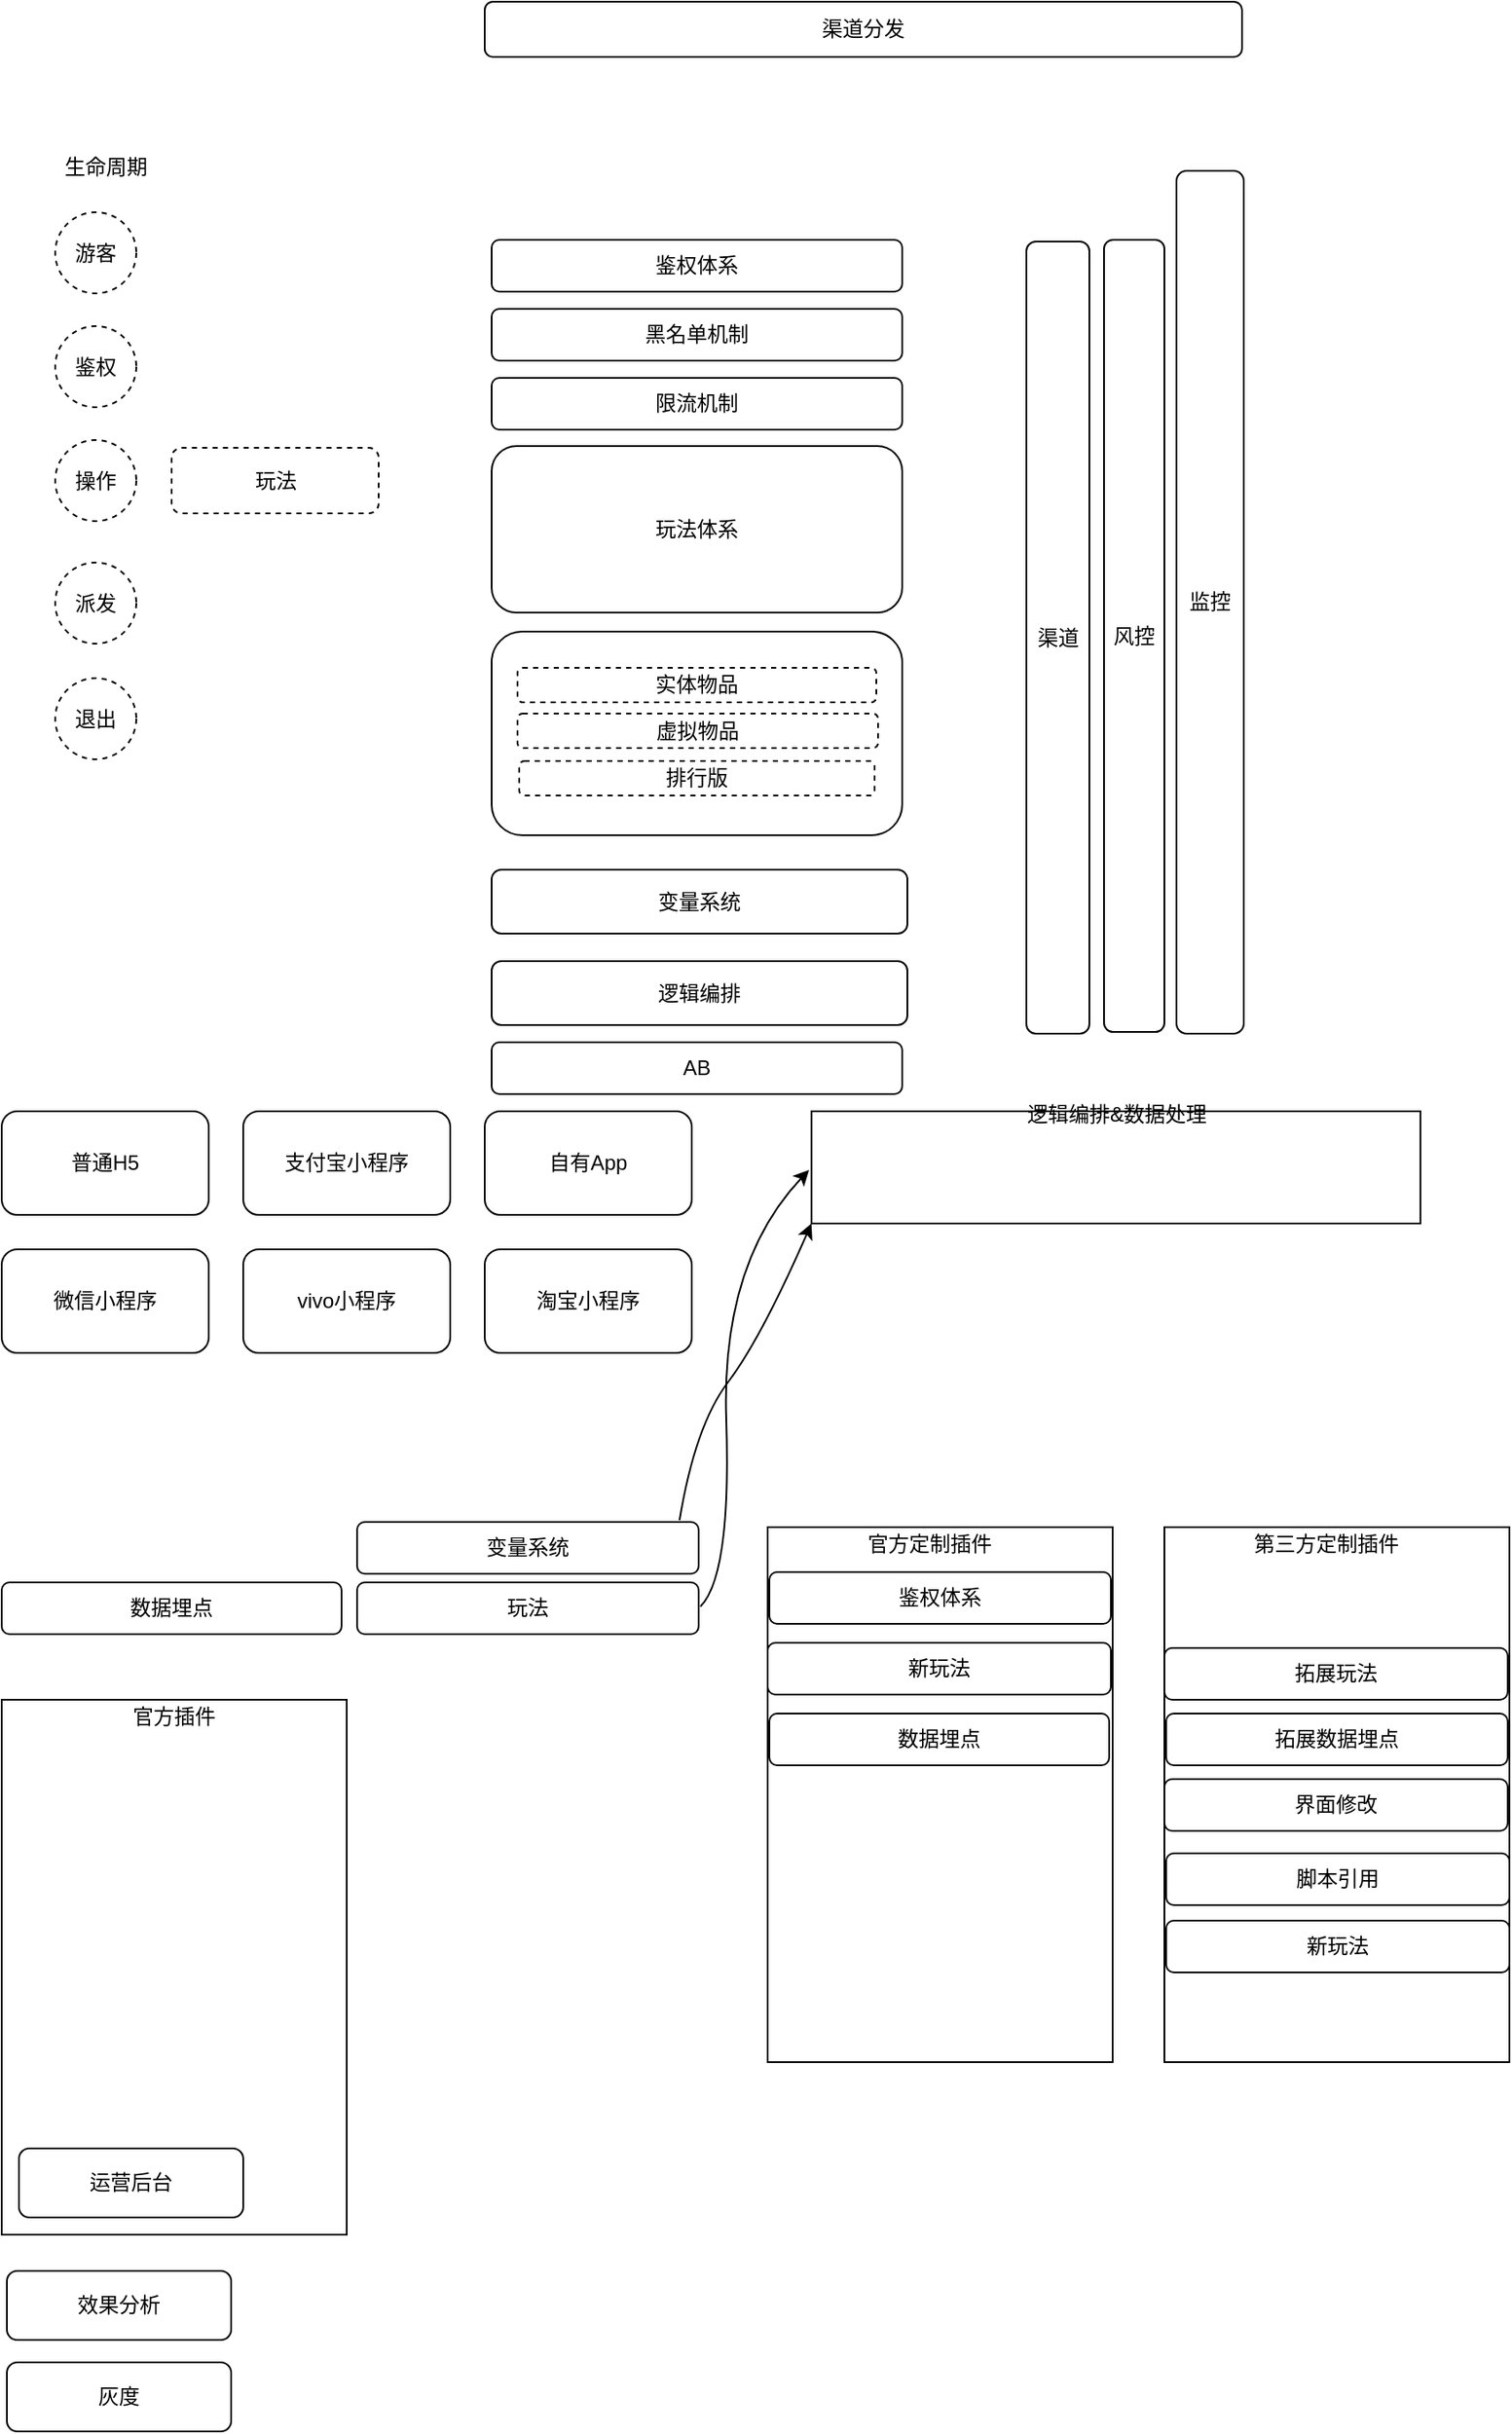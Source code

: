 <mxfile version="14.8.4" type="github" pages="2">
  <diagram id="QMKShduXq4dDxbBFDtfc" name="Page-1">
    <mxGraphModel dx="946" dy="1783" grid="0" gridSize="10" guides="1" tooltips="1" connect="1" arrows="1" fold="1" page="1" pageScale="1" pageWidth="827" pageHeight="1169" math="0" shadow="0">
      <root>
        <mxCell id="0" />
        <mxCell id="1" parent="0" />
        <mxCell id="7giqJUbOaGrLNkOEeRtA-19" value="" style="group;dashed=1;" vertex="1" connectable="0" parent="1">
          <mxGeometry x="102" y="201" width="200" height="310" as="geometry" />
        </mxCell>
        <mxCell id="7giqJUbOaGrLNkOEeRtA-3" value="" style="rounded=0;whiteSpace=wrap;html=1;" vertex="1" parent="7giqJUbOaGrLNkOEeRtA-19">
          <mxGeometry width="200" height="310" as="geometry" />
        </mxCell>
        <mxCell id="7giqJUbOaGrLNkOEeRtA-18" value="官方插件" style="text;html=1;strokeColor=none;fillColor=none;align=center;verticalAlign=middle;whiteSpace=wrap;rounded=0;" vertex="1" parent="7giqJUbOaGrLNkOEeRtA-19">
          <mxGeometry width="200" height="20" as="geometry" />
        </mxCell>
        <mxCell id="7giqJUbOaGrLNkOEeRtA-11" value="运营后台" style="rounded=1;whiteSpace=wrap;html=1;" vertex="1" parent="7giqJUbOaGrLNkOEeRtA-19">
          <mxGeometry x="10" y="260" width="130" height="40" as="geometry" />
        </mxCell>
        <mxCell id="7giqJUbOaGrLNkOEeRtA-4" value="微信小程序" style="rounded=1;whiteSpace=wrap;html=1;" vertex="1" parent="1">
          <mxGeometry x="102" y="-60" width="120" height="60" as="geometry" />
        </mxCell>
        <mxCell id="7giqJUbOaGrLNkOEeRtA-5" value="vivo小程序" style="rounded=1;whiteSpace=wrap;html=1;" vertex="1" parent="1">
          <mxGeometry x="242" y="-60" width="120" height="60" as="geometry" />
        </mxCell>
        <mxCell id="7giqJUbOaGrLNkOEeRtA-6" value="淘宝小程序" style="rounded=1;whiteSpace=wrap;html=1;" vertex="1" parent="1">
          <mxGeometry x="382" y="-60" width="120" height="60" as="geometry" />
        </mxCell>
        <mxCell id="7giqJUbOaGrLNkOEeRtA-7" value="普通H5" style="rounded=1;whiteSpace=wrap;html=1;" vertex="1" parent="1">
          <mxGeometry x="102" y="-140" width="120" height="60" as="geometry" />
        </mxCell>
        <mxCell id="7giqJUbOaGrLNkOEeRtA-8" value="支付宝小程序" style="rounded=1;whiteSpace=wrap;html=1;" vertex="1" parent="1">
          <mxGeometry x="242" y="-140" width="120" height="60" as="geometry" />
        </mxCell>
        <mxCell id="7giqJUbOaGrLNkOEeRtA-9" value="自有App" style="rounded=1;whiteSpace=wrap;html=1;" vertex="1" parent="1">
          <mxGeometry x="382" y="-140" width="120" height="60" as="geometry" />
        </mxCell>
        <mxCell id="7giqJUbOaGrLNkOEeRtA-17" value="" style="group;dashed=1;" vertex="1" connectable="0" parent="1">
          <mxGeometry x="582" y="-140" width="353" height="65" as="geometry" />
        </mxCell>
        <mxCell id="7giqJUbOaGrLNkOEeRtA-23" value="" style="group" vertex="1" connectable="0" parent="7giqJUbOaGrLNkOEeRtA-17">
          <mxGeometry x="-10.59" width="353" height="65" as="geometry" />
        </mxCell>
        <mxCell id="7giqJUbOaGrLNkOEeRtA-14" value="" style="rounded=0;whiteSpace=wrap;html=1;" vertex="1" parent="7giqJUbOaGrLNkOEeRtA-23">
          <mxGeometry width="353" height="65" as="geometry" />
        </mxCell>
        <mxCell id="7giqJUbOaGrLNkOEeRtA-15" value="逻辑编排&amp;amp;数据处理" style="text;html=1;strokeColor=none;fillColor=none;align=center;verticalAlign=middle;whiteSpace=wrap;rounded=0;" vertex="1" parent="7giqJUbOaGrLNkOEeRtA-23">
          <mxGeometry x="74.13" width="204.74" height="4.194" as="geometry" />
        </mxCell>
        <mxCell id="7giqJUbOaGrLNkOEeRtA-20" value="" style="group;dashed=1;" vertex="1" connectable="0" parent="1">
          <mxGeometry x="546" y="101" width="200" height="310" as="geometry" />
        </mxCell>
        <mxCell id="7giqJUbOaGrLNkOEeRtA-21" value="" style="rounded=0;whiteSpace=wrap;html=1;" vertex="1" parent="7giqJUbOaGrLNkOEeRtA-20">
          <mxGeometry width="200" height="310" as="geometry" />
        </mxCell>
        <mxCell id="7giqJUbOaGrLNkOEeRtA-22" value="官方定制插件" style="text;html=1;strokeColor=none;fillColor=none;align=center;verticalAlign=middle;whiteSpace=wrap;rounded=0;" vertex="1" parent="7giqJUbOaGrLNkOEeRtA-20">
          <mxGeometry x="36" width="116" height="20" as="geometry" />
        </mxCell>
        <mxCell id="7giqJUbOaGrLNkOEeRtA-25" value="鉴权体系" style="rounded=1;whiteSpace=wrap;html=1;" vertex="1" parent="7giqJUbOaGrLNkOEeRtA-20">
          <mxGeometry x="1" y="26" width="198" height="30" as="geometry" />
        </mxCell>
        <mxCell id="7giqJUbOaGrLNkOEeRtA-26" value="新玩法" style="rounded=1;whiteSpace=wrap;html=1;" vertex="1" parent="7giqJUbOaGrLNkOEeRtA-20">
          <mxGeometry y="67" width="199" height="30" as="geometry" />
        </mxCell>
        <mxCell id="7giqJUbOaGrLNkOEeRtA-27" value="数据埋点" style="rounded=1;whiteSpace=wrap;html=1;" vertex="1" parent="7giqJUbOaGrLNkOEeRtA-20">
          <mxGeometry x="1" y="108" width="197" height="30" as="geometry" />
        </mxCell>
        <mxCell id="7giqJUbOaGrLNkOEeRtA-12" value="数据埋点" style="rounded=1;whiteSpace=wrap;html=1;" vertex="1" parent="1">
          <mxGeometry x="102" y="133" width="197" height="30" as="geometry" />
        </mxCell>
        <mxCell id="7giqJUbOaGrLNkOEeRtA-2" value="鉴权体系" style="rounded=1;whiteSpace=wrap;html=1;" vertex="1" parent="1">
          <mxGeometry x="386" y="-645" width="238" height="30" as="geometry" />
        </mxCell>
        <mxCell id="7giqJUbOaGrLNkOEeRtA-24" value="变量系统" style="rounded=1;whiteSpace=wrap;html=1;" vertex="1" parent="1">
          <mxGeometry x="308" y="98" width="198" height="30" as="geometry" />
        </mxCell>
        <mxCell id="7giqJUbOaGrLNkOEeRtA-10" value="玩法" style="rounded=1;whiteSpace=wrap;html=1;" vertex="1" parent="1">
          <mxGeometry x="308" y="133" width="198" height="30" as="geometry" />
        </mxCell>
        <mxCell id="7giqJUbOaGrLNkOEeRtA-28" value="" style="group;dashed=1;" vertex="1" connectable="0" parent="1">
          <mxGeometry x="776" y="101" width="200" height="310" as="geometry" />
        </mxCell>
        <mxCell id="7giqJUbOaGrLNkOEeRtA-29" value="" style="rounded=0;whiteSpace=wrap;html=1;" vertex="1" parent="7giqJUbOaGrLNkOEeRtA-28">
          <mxGeometry width="200" height="310" as="geometry" />
        </mxCell>
        <mxCell id="7giqJUbOaGrLNkOEeRtA-30" value="第三方定制插件" style="text;html=1;strokeColor=none;fillColor=none;align=center;verticalAlign=middle;whiteSpace=wrap;rounded=0;" vertex="1" parent="7giqJUbOaGrLNkOEeRtA-28">
          <mxGeometry x="36" width="116" height="20" as="geometry" />
        </mxCell>
        <mxCell id="7giqJUbOaGrLNkOEeRtA-32" value="拓展玩法" style="rounded=1;whiteSpace=wrap;html=1;" vertex="1" parent="7giqJUbOaGrLNkOEeRtA-28">
          <mxGeometry y="70" width="199" height="30" as="geometry" />
        </mxCell>
        <mxCell id="7giqJUbOaGrLNkOEeRtA-33" value="拓展数据埋点" style="rounded=1;whiteSpace=wrap;html=1;" vertex="1" parent="7giqJUbOaGrLNkOEeRtA-28">
          <mxGeometry x="1" y="108" width="198" height="30" as="geometry" />
        </mxCell>
        <mxCell id="7giqJUbOaGrLNkOEeRtA-34" value="界面修改" style="rounded=1;whiteSpace=wrap;html=1;" vertex="1" parent="7giqJUbOaGrLNkOEeRtA-28">
          <mxGeometry y="146" width="199" height="30" as="geometry" />
        </mxCell>
        <mxCell id="7giqJUbOaGrLNkOEeRtA-35" value="脚本引用" style="rounded=1;whiteSpace=wrap;html=1;" vertex="1" parent="7giqJUbOaGrLNkOEeRtA-28">
          <mxGeometry x="1" y="189" width="199" height="30" as="geometry" />
        </mxCell>
        <mxCell id="7giqJUbOaGrLNkOEeRtA-36" value="新玩法" style="rounded=1;whiteSpace=wrap;html=1;" vertex="1" parent="7giqJUbOaGrLNkOEeRtA-28">
          <mxGeometry x="1" y="228" width="199" height="30" as="geometry" />
        </mxCell>
        <mxCell id="7giqJUbOaGrLNkOEeRtA-37" value="" style="curved=1;endArrow=classic;html=1;" edge="1" parent="1">
          <mxGeometry width="50" height="50" relative="1" as="geometry">
            <mxPoint x="507" y="147" as="sourcePoint" />
            <mxPoint x="570" y="-106" as="targetPoint" />
            <Array as="points">
              <mxPoint x="525" y="129" />
              <mxPoint x="519" y="-52" />
            </Array>
          </mxGeometry>
        </mxCell>
        <mxCell id="7giqJUbOaGrLNkOEeRtA-38" value="" style="curved=1;endArrow=classic;html=1;entryX=0;entryY=1;entryDx=0;entryDy=0;exitX=0.944;exitY=-0.033;exitDx=0;exitDy=0;exitPerimeter=0;" edge="1" parent="1" source="7giqJUbOaGrLNkOEeRtA-24" target="7giqJUbOaGrLNkOEeRtA-14">
          <mxGeometry width="50" height="50" relative="1" as="geometry">
            <mxPoint x="498" y="144" as="sourcePoint" />
            <mxPoint x="548" y="94" as="targetPoint" />
            <Array as="points">
              <mxPoint x="504" y="42" />
              <mxPoint x="542" y="-8" />
            </Array>
          </mxGeometry>
        </mxCell>
        <mxCell id="7giqJUbOaGrLNkOEeRtA-39" value="生命周期" style="text;html=1;strokeColor=none;fillColor=none;align=center;verticalAlign=middle;whiteSpace=wrap;rounded=0;dashed=1;" vertex="1" parent="1">
          <mxGeometry x="123.5" y="-697" width="77" height="20" as="geometry" />
        </mxCell>
        <mxCell id="7giqJUbOaGrLNkOEeRtA-40" value="鉴权" style="ellipse;whiteSpace=wrap;html=1;aspect=fixed;dashed=1;" vertex="1" parent="1">
          <mxGeometry x="133" y="-595" width="47" height="47" as="geometry" />
        </mxCell>
        <mxCell id="7giqJUbOaGrLNkOEeRtA-41" value="操作" style="ellipse;whiteSpace=wrap;html=1;aspect=fixed;dashed=1;" vertex="1" parent="1">
          <mxGeometry x="133" y="-529" width="47" height="47" as="geometry" />
        </mxCell>
        <mxCell id="7giqJUbOaGrLNkOEeRtA-42" value="游客" style="ellipse;whiteSpace=wrap;html=1;aspect=fixed;dashed=1;" vertex="1" parent="1">
          <mxGeometry x="133" y="-661" width="47" height="47" as="geometry" />
        </mxCell>
        <mxCell id="7giqJUbOaGrLNkOEeRtA-43" value="派发" style="ellipse;whiteSpace=wrap;html=1;aspect=fixed;dashed=1;" vertex="1" parent="1">
          <mxGeometry x="133" y="-458" width="47" height="47" as="geometry" />
        </mxCell>
        <mxCell id="7giqJUbOaGrLNkOEeRtA-44" value="退出" style="ellipse;whiteSpace=wrap;html=1;aspect=fixed;dashed=1;" vertex="1" parent="1">
          <mxGeometry x="133" y="-391" width="47" height="47" as="geometry" />
        </mxCell>
        <mxCell id="7giqJUbOaGrLNkOEeRtA-45" value="玩法" style="rounded=1;whiteSpace=wrap;html=1;dashed=1;" vertex="1" parent="1">
          <mxGeometry x="200.5" y="-524.5" width="120" height="38" as="geometry" />
        </mxCell>
        <mxCell id="7giqJUbOaGrLNkOEeRtA-46" value="风控" style="rounded=1;whiteSpace=wrap;html=1;" vertex="1" parent="1">
          <mxGeometry x="741" y="-645" width="35" height="459" as="geometry" />
        </mxCell>
        <mxCell id="7giqJUbOaGrLNkOEeRtA-47" value="监控" style="rounded=1;whiteSpace=wrap;html=1;" vertex="1" parent="1">
          <mxGeometry x="783" y="-685" width="39" height="500" as="geometry" />
        </mxCell>
        <mxCell id="7giqJUbOaGrLNkOEeRtA-48" value="渠道" style="rounded=1;whiteSpace=wrap;html=1;" vertex="1" parent="1">
          <mxGeometry x="696" y="-644" width="36.5" height="459" as="geometry" />
        </mxCell>
        <mxCell id="7giqJUbOaGrLNkOEeRtA-49" value="渠道分发" style="rounded=1;whiteSpace=wrap;html=1;" vertex="1" parent="1">
          <mxGeometry x="382" y="-783" width="439" height="32" as="geometry" />
        </mxCell>
        <mxCell id="7giqJUbOaGrLNkOEeRtA-50" value="限流机制" style="rounded=1;whiteSpace=wrap;html=1;" vertex="1" parent="1">
          <mxGeometry x="386" y="-565" width="238" height="30" as="geometry" />
        </mxCell>
        <mxCell id="7giqJUbOaGrLNkOEeRtA-51" value="黑名单机制" style="rounded=1;whiteSpace=wrap;html=1;" vertex="1" parent="1">
          <mxGeometry x="386" y="-605" width="238" height="30" as="geometry" />
        </mxCell>
        <mxCell id="7giqJUbOaGrLNkOEeRtA-52" value="玩法体系" style="rounded=1;whiteSpace=wrap;html=1;" vertex="1" parent="1">
          <mxGeometry x="386" y="-525.5" width="238" height="96.5" as="geometry" />
        </mxCell>
        <mxCell id="7giqJUbOaGrLNkOEeRtA-53" value="权益中心" style="rounded=1;whiteSpace=wrap;html=1;" vertex="1" parent="1">
          <mxGeometry x="386" y="-418" width="238" height="118" as="geometry" />
        </mxCell>
        <mxCell id="7giqJUbOaGrLNkOEeRtA-54" value="虚拟物品" style="rounded=1;whiteSpace=wrap;html=1;dashed=1;" vertex="1" parent="1">
          <mxGeometry x="401" y="-370.5" width="209" height="20" as="geometry" />
        </mxCell>
        <mxCell id="7giqJUbOaGrLNkOEeRtA-55" value="实体物品" style="rounded=1;whiteSpace=wrap;html=1;dashed=1;" vertex="1" parent="1">
          <mxGeometry x="401" y="-397" width="208" height="20" as="geometry" />
        </mxCell>
        <mxCell id="7giqJUbOaGrLNkOEeRtA-57" value="排行版" style="rounded=1;whiteSpace=wrap;html=1;dashed=1;" vertex="1" parent="1">
          <mxGeometry x="402" y="-343" width="206" height="20" as="geometry" />
        </mxCell>
        <mxCell id="7giqJUbOaGrLNkOEeRtA-58" value="变量系统" style="rounded=1;whiteSpace=wrap;html=1;" vertex="1" parent="1">
          <mxGeometry x="386" y="-280" width="241" height="37" as="geometry" />
        </mxCell>
        <mxCell id="7giqJUbOaGrLNkOEeRtA-59" value="逻辑编排" style="rounded=1;whiteSpace=wrap;html=1;" vertex="1" parent="1">
          <mxGeometry x="386" y="-227" width="241" height="37" as="geometry" />
        </mxCell>
        <mxCell id="7giqJUbOaGrLNkOEeRtA-60" value="AB" style="rounded=1;whiteSpace=wrap;html=1;" vertex="1" parent="1">
          <mxGeometry x="386" y="-180" width="238" height="30" as="geometry" />
        </mxCell>
        <mxCell id="7giqJUbOaGrLNkOEeRtA-65" value="效果分析" style="rounded=1;whiteSpace=wrap;html=1;" vertex="1" parent="1">
          <mxGeometry x="105" y="532" width="130" height="40" as="geometry" />
        </mxCell>
        <mxCell id="7giqJUbOaGrLNkOEeRtA-66" value="灰度" style="rounded=1;whiteSpace=wrap;html=1;" vertex="1" parent="1">
          <mxGeometry x="105" y="585" width="130" height="40" as="geometry" />
        </mxCell>
      </root>
    </mxGraphModel>
  </diagram>
  <diagram id="3vVeitflXEOAe3TvsFlO" name="营销周期">
    <mxGraphModel dx="946" dy="614" grid="1" gridSize="10" guides="1" tooltips="1" connect="1" arrows="1" fold="1" page="1" pageScale="1" pageWidth="827" pageHeight="1169" math="0" shadow="0">
      <root>
        <mxCell id="YmYqPDoFYSfGHFCkIYeY-0" />
        <mxCell id="YmYqPDoFYSfGHFCkIYeY-1" parent="YmYqPDoFYSfGHFCkIYeY-0" />
        <mxCell id="YmYqPDoFYSfGHFCkIYeY-2" value="引入期" style="rounded=1;whiteSpace=wrap;html=1;dashed=1;" vertex="1" parent="YmYqPDoFYSfGHFCkIYeY-1">
          <mxGeometry x="10" y="130" width="120" height="60" as="geometry" />
        </mxCell>
        <mxCell id="YmYqPDoFYSfGHFCkIYeY-3" value="成长期" style="rounded=1;whiteSpace=wrap;html=1;dashed=1;" vertex="1" parent="YmYqPDoFYSfGHFCkIYeY-1">
          <mxGeometry x="200" y="130" width="120" height="60" as="geometry" />
        </mxCell>
        <mxCell id="YmYqPDoFYSfGHFCkIYeY-4" value="成熟期" style="rounded=1;whiteSpace=wrap;html=1;dashed=1;" vertex="1" parent="YmYqPDoFYSfGHFCkIYeY-1">
          <mxGeometry x="410" y="130" width="120" height="60" as="geometry" />
        </mxCell>
        <mxCell id="YmYqPDoFYSfGHFCkIYeY-5" value="衰退期" style="rounded=1;whiteSpace=wrap;html=1;dashed=1;" vertex="1" parent="YmYqPDoFYSfGHFCkIYeY-1">
          <mxGeometry x="610" y="130" width="120" height="60" as="geometry" />
        </mxCell>
        <mxCell id="YmYqPDoFYSfGHFCkIYeY-6" value="" style="shape=flexArrow;endArrow=classic;html=1;" edge="1" parent="YmYqPDoFYSfGHFCkIYeY-1">
          <mxGeometry width="50" height="50" relative="1" as="geometry">
            <mxPoint x="140" y="159.5" as="sourcePoint" />
            <mxPoint x="190" y="159.5" as="targetPoint" />
          </mxGeometry>
        </mxCell>
        <mxCell id="YmYqPDoFYSfGHFCkIYeY-7" value="" style="shape=flexArrow;endArrow=classic;html=1;width=5;endSize=9;" edge="1" parent="YmYqPDoFYSfGHFCkIYeY-1">
          <mxGeometry width="50" height="50" relative="1" as="geometry">
            <mxPoint x="350" y="159.5" as="sourcePoint" />
            <mxPoint x="400" y="159.5" as="targetPoint" />
          </mxGeometry>
        </mxCell>
        <mxCell id="YmYqPDoFYSfGHFCkIYeY-8" value="" style="shape=flexArrow;endArrow=classic;html=1;" edge="1" parent="YmYqPDoFYSfGHFCkIYeY-1">
          <mxGeometry width="50" height="50" relative="1" as="geometry">
            <mxPoint x="550" y="159.5" as="sourcePoint" />
            <mxPoint x="600" y="159.5" as="targetPoint" />
          </mxGeometry>
        </mxCell>
        <mxCell id="YmYqPDoFYSfGHFCkIYeY-9" value="召回" style="text;html=1;strokeColor=none;fillColor=none;align=center;verticalAlign=middle;whiteSpace=wrap;rounded=0;dashed=1;" vertex="1" parent="YmYqPDoFYSfGHFCkIYeY-1">
          <mxGeometry x="650" y="220" width="40" height="20" as="geometry" />
        </mxCell>
        <mxCell id="YmYqPDoFYSfGHFCkIYeY-10" value="复购" style="text;html=1;strokeColor=none;fillColor=none;align=center;verticalAlign=middle;whiteSpace=wrap;rounded=0;dashed=1;" vertex="1" parent="YmYqPDoFYSfGHFCkIYeY-1">
          <mxGeometry x="450" y="220" width="40" height="20" as="geometry" />
        </mxCell>
        <mxCell id="YmYqPDoFYSfGHFCkIYeY-11" value="复购" style="text;html=1;strokeColor=none;fillColor=none;align=center;verticalAlign=middle;whiteSpace=wrap;rounded=0;dashed=1;" vertex="1" parent="YmYqPDoFYSfGHFCkIYeY-1">
          <mxGeometry x="450" y="250" width="40" height="20" as="geometry" />
        </mxCell>
        <mxCell id="YmYqPDoFYSfGHFCkIYeY-12" value="感化" style="text;html=1;strokeColor=none;fillColor=none;align=center;verticalAlign=middle;whiteSpace=wrap;rounded=0;dashed=1;" vertex="1" parent="YmYqPDoFYSfGHFCkIYeY-1">
          <mxGeometry x="650" y="250" width="40" height="20" as="geometry" />
        </mxCell>
      </root>
    </mxGraphModel>
  </diagram>
</mxfile>
